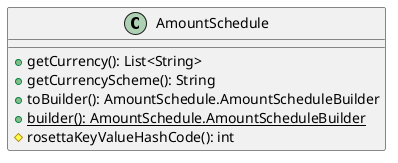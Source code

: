 @startuml

    class AmountSchedule [[AmountSchedule.html]] {
        +getCurrency(): List<String>
        +getCurrencyScheme(): String
        +toBuilder(): AmountSchedule.AmountScheduleBuilder
        {static} +builder(): AmountSchedule.AmountScheduleBuilder
        #rosettaKeyValueHashCode(): int
    }

@enduml
